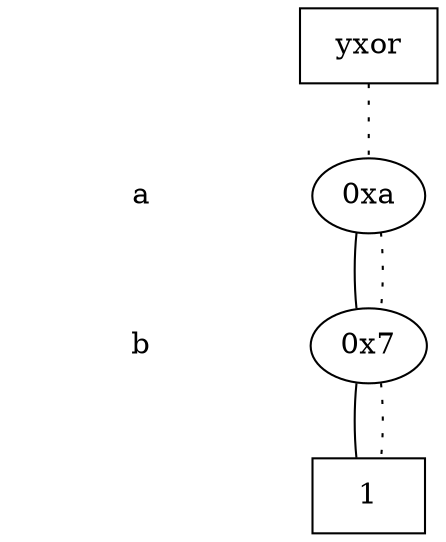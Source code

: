 digraph "DD" {
size = "7.5,10"
center = true;
edge [dir = none];
{ node [shape = plaintext];
  edge [style = invis];
  "CONST NODES" [style = invis];
" a " -> " b " -> "CONST NODES"; 
}
{ rank = same; node [shape = box]; edge [style = invis];
"  yxor  "; }
{ rank = same; " a ";
"0xa";
}
{ rank = same; " b ";
"0x7";
}
{ rank = same; "CONST NODES";
{ node [shape = box]; "0x2";
}
}
"  yxor  " -> "0xa" [style = dotted];
"0xa" -> "0x7";
"0xa" -> "0x7" [style = dotted];
"0x7" -> "0x2";
"0x7" -> "0x2" [style = dotted];
"0x2" [label = "1"];
}
